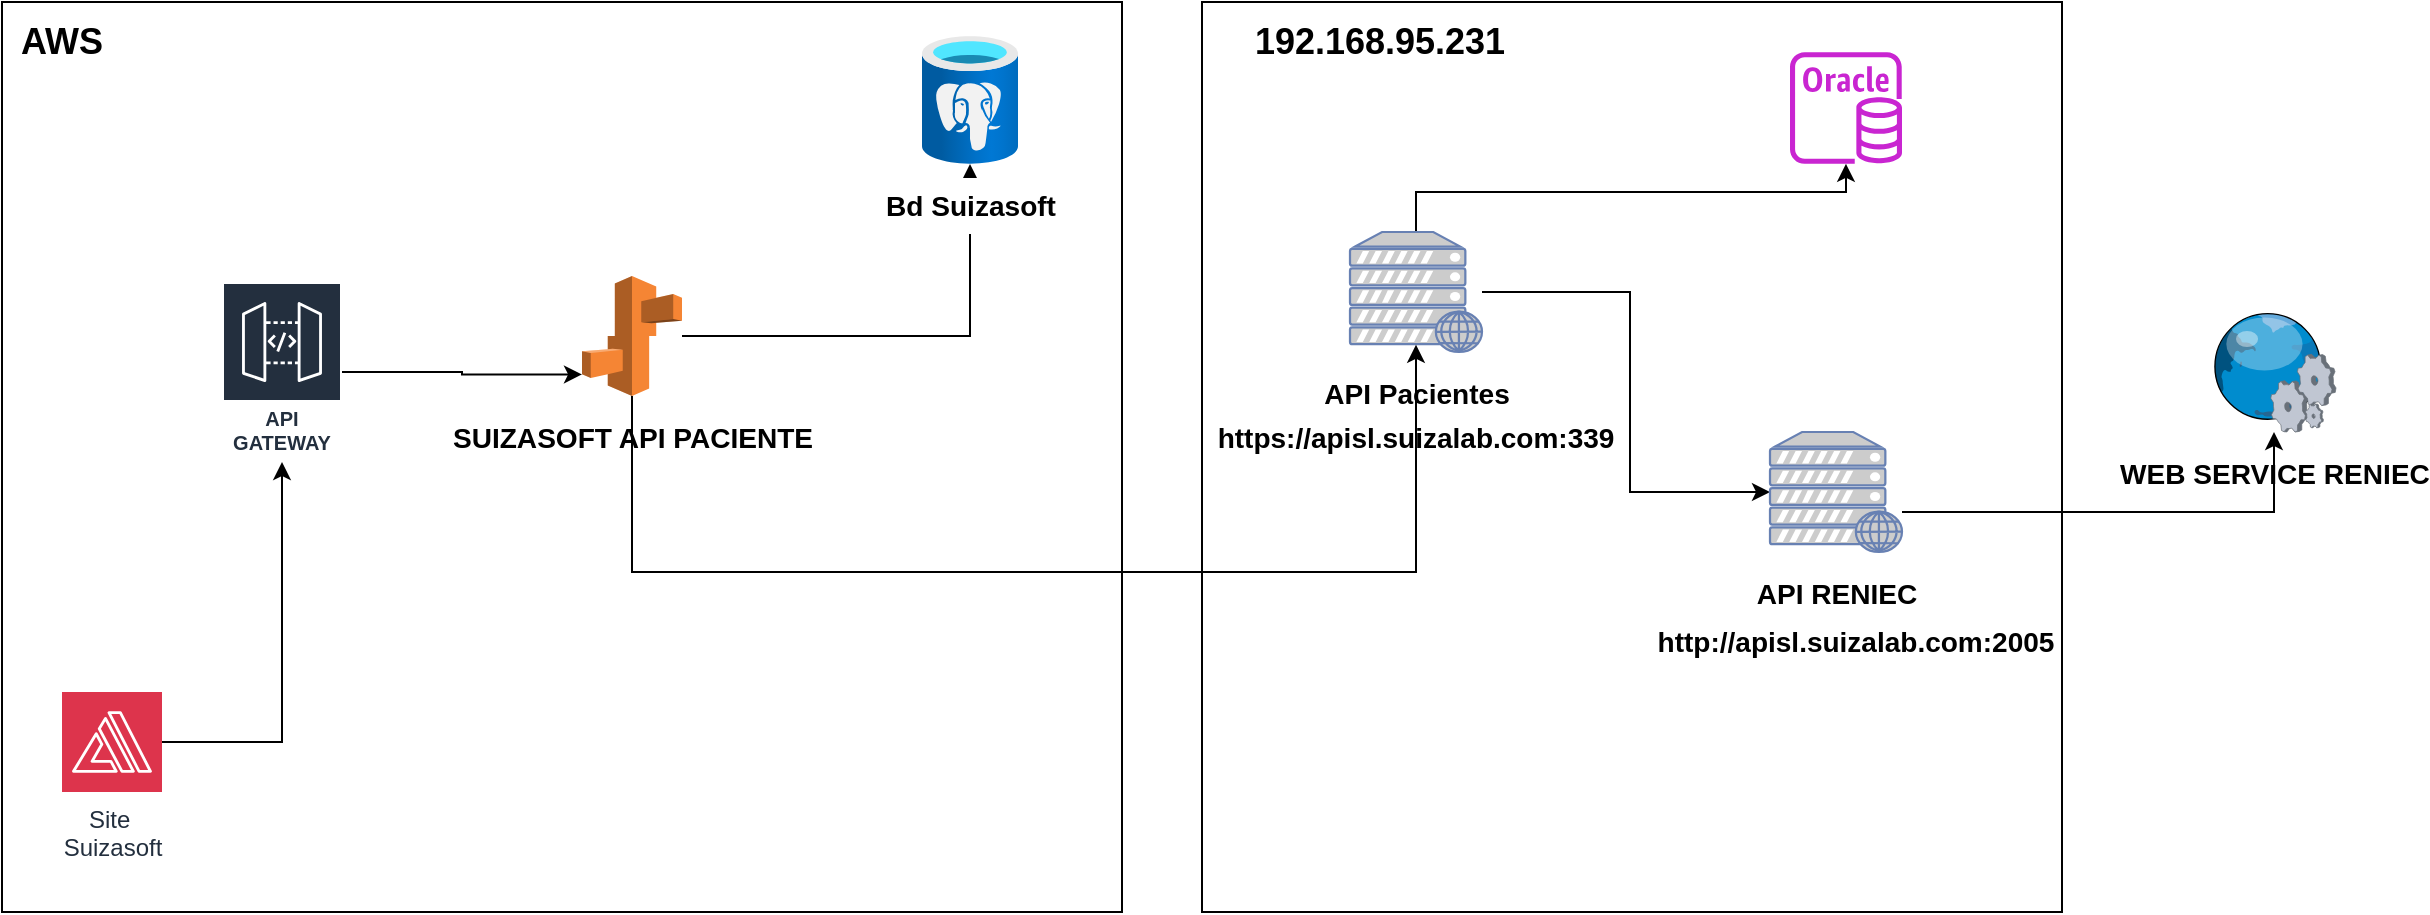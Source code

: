 <mxfile version="24.7.13" pages="5">
  <diagram name="API-Pacientes" id="DUCAtjMIpegHblfCSRXm">
    <mxGraphModel dx="1036" dy="516" grid="1" gridSize="10" guides="1" tooltips="1" connect="1" arrows="1" fold="1" page="1" pageScale="1" pageWidth="1654" pageHeight="2336" math="0" shadow="0">
      <root>
        <mxCell id="0" />
        <mxCell id="1" parent="0" />
        <mxCell id="9bFs-NuNuOYTYeLT1kZO-3" value="" style="whiteSpace=wrap;html=1;fillColor=none;" parent="1" vertex="1">
          <mxGeometry x="40" y="125" width="560" height="455" as="geometry" />
        </mxCell>
        <mxCell id="9bFs-NuNuOYTYeLT1kZO-9" style="edgeStyle=orthogonalEdgeStyle;rounded=0;orthogonalLoop=1;jettySize=auto;html=1;" parent="1" source="ATF1ORDGmmWIegW-L_QL-1" target="ATF1ORDGmmWIegW-L_QL-3" edge="1">
          <mxGeometry relative="1" as="geometry">
            <mxPoint x="200" y="420" as="targetPoint" />
            <Array as="points" />
          </mxGeometry>
        </mxCell>
        <mxCell id="ATF1ORDGmmWIegW-L_QL-1" value="Site&amp;nbsp;&lt;div&gt;Suizasoft&lt;/div&gt;" style="sketch=0;points=[[0,0,0],[0.25,0,0],[0.5,0,0],[0.75,0,0],[1,0,0],[0,1,0],[0.25,1,0],[0.5,1,0],[0.75,1,0],[1,1,0],[0,0.25,0],[0,0.5,0],[0,0.75,0],[1,0.25,0],[1,0.5,0],[1,0.75,0]];outlineConnect=0;fontColor=#232F3E;fillColor=#DD344C;strokeColor=#ffffff;dashed=0;verticalLabelPosition=bottom;verticalAlign=top;align=center;html=1;fontSize=12;fontStyle=0;aspect=fixed;shape=mxgraph.aws4.resourceIcon;resIcon=mxgraph.aws4.amplify;" parent="1" vertex="1">
          <mxGeometry x="70" y="470" width="50" height="50" as="geometry" />
        </mxCell>
        <mxCell id="ATF1ORDGmmWIegW-L_QL-3" value="API GATEWAY" style="sketch=0;outlineConnect=0;fontColor=#232F3E;gradientColor=none;strokeColor=#ffffff;fillColor=#232F3E;dashed=0;verticalLabelPosition=middle;verticalAlign=bottom;align=center;html=1;whiteSpace=wrap;fontSize=10;fontStyle=1;spacing=3;shape=mxgraph.aws4.productIcon;prIcon=mxgraph.aws4.api_gateway;" parent="1" vertex="1">
          <mxGeometry x="150" y="265" width="60" height="90" as="geometry" />
        </mxCell>
        <mxCell id="XmLlI1KF-LBsBwX0cFup-5" style="edgeStyle=orthogonalEdgeStyle;rounded=0;orthogonalLoop=1;jettySize=auto;html=1;" parent="1" source="9bFs-NuNuOYTYeLT1kZO-1" target="XmLlI1KF-LBsBwX0cFup-2" edge="1">
          <mxGeometry relative="1" as="geometry" />
        </mxCell>
        <mxCell id="9bFs-NuNuOYTYeLT1kZO-1" value="&lt;h3 style=&quot;line-height: 0%;&quot;&gt;SUIZASOFT API PACIENTE&lt;/h3&gt;" style="outlineConnect=0;dashed=0;verticalLabelPosition=bottom;verticalAlign=top;align=center;html=1;shape=mxgraph.aws3.elastic_beanstalk;fillColor=#F58534;gradientColor=none;" parent="1" vertex="1">
          <mxGeometry x="330" y="262" width="50" height="60" as="geometry" />
        </mxCell>
        <mxCell id="9bFs-NuNuOYTYeLT1kZO-4" value="&lt;font style=&quot;font-size: 18px;&quot;&gt;&lt;b&gt;AWS&lt;/b&gt;&lt;/font&gt;" style="text;html=1;align=center;verticalAlign=middle;whiteSpace=wrap;rounded=0;" parent="1" vertex="1">
          <mxGeometry x="40" y="130" width="60" height="30" as="geometry" />
        </mxCell>
        <mxCell id="9bFs-NuNuOYTYeLT1kZO-7" value="" style="rounded=0;whiteSpace=wrap;html=1;fillColor=none;" parent="1" vertex="1">
          <mxGeometry x="640" y="125" width="430" height="455" as="geometry" />
        </mxCell>
        <mxCell id="XmLlI1KF-LBsBwX0cFup-6" style="edgeStyle=orthogonalEdgeStyle;rounded=0;orthogonalLoop=1;jettySize=auto;html=1;exitX=0.5;exitY=0;exitDx=0;exitDy=0;exitPerimeter=0;" parent="1" source="9bFs-NuNuOYTYeLT1kZO-8" target="XmLlI1KF-LBsBwX0cFup-4" edge="1">
          <mxGeometry relative="1" as="geometry">
            <Array as="points">
              <mxPoint x="747" y="220" />
              <mxPoint x="962" y="220" />
            </Array>
          </mxGeometry>
        </mxCell>
        <mxCell id="XmLlI1KF-LBsBwX0cFup-7" style="edgeStyle=orthogonalEdgeStyle;rounded=0;orthogonalLoop=1;jettySize=auto;html=1;entryX=0;entryY=0.5;entryDx=0;entryDy=0;entryPerimeter=0;" parent="1" source="9bFs-NuNuOYTYeLT1kZO-8" target="XmLlI1KF-LBsBwX0cFup-3" edge="1">
          <mxGeometry relative="1" as="geometry">
            <Array as="points">
              <mxPoint x="854" y="270" />
              <mxPoint x="854" y="370" />
            </Array>
          </mxGeometry>
        </mxCell>
        <UserObject label="&lt;p style=&quot;line-height: 0%;&quot;&gt;&lt;/p&gt;&lt;h3 style=&quot;line-height: 0%;&quot;&gt;&lt;span style=&quot;color: rgb(0, 0, 0); background-color: initial;&quot;&gt;API Pacientes&lt;/span&gt;&lt;/h3&gt;&lt;div style=&quot;line-height: 0%;&quot;&gt;&lt;br&gt;&lt;/div&gt;&lt;p&gt;&lt;/p&gt;" id="9bFs-NuNuOYTYeLT1kZO-8">
          <mxCell style="fontColor=#0066CC;verticalAlign=top;verticalLabelPosition=bottom;labelPosition=center;align=center;html=1;outlineConnect=0;fillColor=#CCCCCC;strokeColor=#6881B3;gradientColor=none;gradientDirection=north;strokeWidth=2;shape=mxgraph.networks.web_server;" parent="1" vertex="1">
            <mxGeometry x="714" y="240" width="66" height="60" as="geometry" />
          </mxCell>
        </UserObject>
        <mxCell id="9bFs-NuNuOYTYeLT1kZO-12" style="edgeStyle=orthogonalEdgeStyle;rounded=0;orthogonalLoop=1;jettySize=auto;html=1;exitX=0.5;exitY=1;exitDx=0;exitDy=0;exitPerimeter=0;" parent="1" source="9bFs-NuNuOYTYeLT1kZO-1" target="9bFs-NuNuOYTYeLT1kZO-1" edge="1">
          <mxGeometry relative="1" as="geometry" />
        </mxCell>
        <mxCell id="XmLlI1KF-LBsBwX0cFup-2" value="&lt;h3 style=&quot;line-height: 0%;&quot;&gt;Bd Suizasoft&lt;/h3&gt;" style="image;aspect=fixed;html=1;points=[];align=center;fontSize=12;image=img/lib/azure2/databases/Azure_Database_PostgreSQL_Server.svg;" parent="1" vertex="1">
          <mxGeometry x="500" y="142" width="48" height="64" as="geometry" />
        </mxCell>
        <mxCell id="XmLlI1KF-LBsBwX0cFup-9" style="edgeStyle=orthogonalEdgeStyle;rounded=0;orthogonalLoop=1;jettySize=auto;html=1;" parent="1" source="XmLlI1KF-LBsBwX0cFup-3" target="XmLlI1KF-LBsBwX0cFup-8" edge="1">
          <mxGeometry relative="1" as="geometry">
            <Array as="points">
              <mxPoint x="1176" y="380" />
            </Array>
          </mxGeometry>
        </mxCell>
        <UserObject label="&lt;h3 style=&quot;line-height: 0%;&quot;&gt;&lt;span style=&quot;color: rgb(0, 0, 0); background-color: initial;&quot;&gt;API RENIEC&lt;/span&gt;&lt;/h3&gt;&lt;div style=&quot;line-height: 0%;&quot;&gt;&lt;br&gt;&lt;/div&gt;" id="XmLlI1KF-LBsBwX0cFup-3">
          <mxCell style="fontColor=#0066CC;verticalAlign=top;verticalLabelPosition=bottom;labelPosition=center;align=center;html=1;outlineConnect=0;fillColor=#CCCCCC;strokeColor=#6881B3;gradientColor=none;gradientDirection=north;strokeWidth=2;shape=mxgraph.networks.web_server;" parent="1" vertex="1">
            <mxGeometry x="924" y="340" width="66" height="60" as="geometry" />
          </mxCell>
        </UserObject>
        <mxCell id="XmLlI1KF-LBsBwX0cFup-4" value="" style="sketch=0;outlineConnect=0;fontColor=#232F3E;gradientColor=none;fillColor=#C925D1;strokeColor=none;dashed=0;verticalLabelPosition=bottom;verticalAlign=top;align=center;html=1;fontSize=12;fontStyle=0;aspect=fixed;pointerEvents=1;shape=mxgraph.aws4.rds_oracle_instance;" parent="1" vertex="1">
          <mxGeometry x="934" y="150" width="56" height="56" as="geometry" />
        </mxCell>
        <mxCell id="XmLlI1KF-LBsBwX0cFup-8" value="&lt;p style=&quot;line-height: 0%;&quot;&gt;&lt;/p&gt;&lt;h3 style=&quot;line-height: 0%; margin-top: 14.04px;&quot;&gt;WEB SERVICE RENIEC&lt;/h3&gt;&lt;p&gt;&lt;/p&gt;" style="verticalLabelPosition=bottom;sketch=0;aspect=fixed;html=1;verticalAlign=top;strokeColor=none;align=center;outlineConnect=0;shape=mxgraph.citrix.web_service;" parent="1" vertex="1">
          <mxGeometry x="1144" y="280" width="63" height="60" as="geometry" />
        </mxCell>
        <mxCell id="XmLlI1KF-LBsBwX0cFup-14" value="&lt;font style=&quot;font-size: 18px;&quot;&gt;&lt;b&gt;192.168.95.231&lt;/b&gt;&lt;/font&gt;" style="text;html=1;align=center;verticalAlign=middle;whiteSpace=wrap;rounded=0;" parent="1" vertex="1">
          <mxGeometry x="674" y="130" width="110" height="30" as="geometry" />
        </mxCell>
        <mxCell id="XmLlI1KF-LBsBwX0cFup-17" style="edgeStyle=orthogonalEdgeStyle;rounded=0;orthogonalLoop=1;jettySize=auto;html=1;entryX=0;entryY=0.82;entryDx=0;entryDy=0;entryPerimeter=0;" parent="1" source="ATF1ORDGmmWIegW-L_QL-3" target="9bFs-NuNuOYTYeLT1kZO-1" edge="1">
          <mxGeometry relative="1" as="geometry" />
        </mxCell>
        <mxCell id="XmLlI1KF-LBsBwX0cFup-18" style="edgeStyle=orthogonalEdgeStyle;rounded=0;orthogonalLoop=1;jettySize=auto;html=1;entryX=0.5;entryY=0.94;entryDx=0;entryDy=0;entryPerimeter=0;" parent="1" source="9bFs-NuNuOYTYeLT1kZO-1" target="9bFs-NuNuOYTYeLT1kZO-8" edge="1">
          <mxGeometry relative="1" as="geometry">
            <Array as="points">
              <mxPoint x="355" y="410" />
              <mxPoint x="747" y="410" />
            </Array>
          </mxGeometry>
        </mxCell>
        <mxCell id="XmLlI1KF-LBsBwX0cFup-21" value="&lt;font style=&quot;font-size: 14px;&quot;&gt;&lt;b&gt;http://apisl.suizalab.com:2005&lt;/b&gt;&lt;/font&gt;" style="text;html=1;align=center;verticalAlign=middle;whiteSpace=wrap;rounded=0;" parent="1" vertex="1">
          <mxGeometry x="860" y="430" width="214" height="30" as="geometry" />
        </mxCell>
        <mxCell id="XmLlI1KF-LBsBwX0cFup-22" value="&lt;font style=&quot;font-size: 14px;&quot;&gt;&lt;b&gt;https://apisl.suizalab.com:339&lt;/b&gt;&lt;/font&gt;" style="text;html=1;align=center;verticalAlign=middle;whiteSpace=wrap;rounded=0;" parent="1" vertex="1">
          <mxGeometry x="647" y="330" width="200" height="25" as="geometry" />
        </mxCell>
      </root>
    </mxGraphModel>
  </diagram>
  <diagram id="t3ekl4qhNKAn4bi0SfMY" name="Arquitectura Suizasoft">
    <mxGraphModel dx="2590" dy="1290" grid="1" gridSize="10" guides="1" tooltips="1" connect="1" arrows="1" fold="1" page="1" pageScale="1" pageWidth="1654" pageHeight="2336" math="0" shadow="0">
      <root>
        <mxCell id="0" />
        <mxCell id="1" parent="0" />
        <mxCell id="6stkLX8PN8KSCTt447EX-1" value="" style="rounded=0;whiteSpace=wrap;html=1;strokeColor=#6881B3;strokeWidth=2;align=center;verticalAlign=top;fontFamily=Helvetica;fontSize=12;fontColor=default;fillColor=#CCCCCC;gradientColor=none;gradientDirection=north;" vertex="1" parent="1">
          <mxGeometry x="280" y="220" width="1320" height="1260" as="geometry" />
        </mxCell>
        <mxCell id="6stkLX8PN8KSCTt447EX-2" style="edgeStyle=orthogonalEdgeStyle;rounded=0;orthogonalLoop=1;jettySize=auto;html=1;fontFamily=Helvetica;fontSize=12;fontColor=default;" edge="1" parent="1" source="6stkLX8PN8KSCTt447EX-3" target="6stkLX8PN8KSCTt447EX-4">
          <mxGeometry relative="1" as="geometry">
            <Array as="points">
              <mxPoint x="99" y="1030" />
              <mxPoint x="370" y="1030" />
            </Array>
          </mxGeometry>
        </mxCell>
        <mxCell id="6stkLX8PN8KSCTt447EX-3" value="SITE SUIZASOFT" style="sketch=0;pointerEvents=1;shadow=0;dashed=0;html=1;strokeColor=none;fillColor=#505050;labelPosition=center;verticalLabelPosition=bottom;verticalAlign=top;outlineConnect=0;align=center;shape=mxgraph.office.sites.website;" vertex="1" parent="1">
          <mxGeometry x="60" y="1220" width="79" height="80" as="geometry" />
        </mxCell>
        <mxCell id="6stkLX8PN8KSCTt447EX-38" style="edgeStyle=orthogonalEdgeStyle;rounded=0;orthogonalLoop=1;jettySize=auto;html=1;fontFamily=Helvetica;fontSize=12;fontColor=default;" edge="1" parent="1" source="6stkLX8PN8KSCTt447EX-4" target="6stkLX8PN8KSCTt447EX-24">
          <mxGeometry relative="1" as="geometry" />
        </mxCell>
        <mxCell id="6stkLX8PN8KSCTt447EX-49" style="edgeStyle=orthogonalEdgeStyle;rounded=0;orthogonalLoop=1;jettySize=auto;html=1;fontFamily=Helvetica;fontSize=12;fontColor=default;" edge="1" parent="1" source="6stkLX8PN8KSCTt447EX-4" target="6stkLX8PN8KSCTt447EX-30">
          <mxGeometry relative="1" as="geometry">
            <Array as="points">
              <mxPoint x="620" y="1007" />
              <mxPoint x="620" y="1025" />
            </Array>
          </mxGeometry>
        </mxCell>
        <mxCell id="6stkLX8PN8KSCTt447EX-4" value="API Gateway" style="sketch=0;outlineConnect=0;fontColor=#232F3E;gradientColor=none;strokeColor=#ffffff;fillColor=#232F3E;dashed=0;verticalLabelPosition=middle;verticalAlign=bottom;align=center;html=1;whiteSpace=wrap;fontSize=10;fontStyle=1;spacing=3;shape=mxgraph.aws4.productIcon;prIcon=mxgraph.aws4.api_gateway;" vertex="1" parent="1">
          <mxGeometry x="340" y="960" width="60" height="95" as="geometry" />
        </mxCell>
        <UserObject label="API SUCURSALES" id="6stkLX8PN8KSCTt447EX-7">
          <mxCell style="verticalAlign=top;verticalLabelPosition=bottom;labelPosition=center;align=center;html=1;outlineConnect=0;fillColor=#CCCCCC;strokeColor=#6881B3;gradientColor=none;gradientDirection=north;strokeWidth=2;shape=mxgraph.networks.web_server;" vertex="1" parent="1">
            <mxGeometry x="500" y="690" width="60" height="60" as="geometry" />
          </mxCell>
        </UserObject>
        <UserObject label="API EXTENTION" id="6stkLX8PN8KSCTt447EX-12">
          <mxCell style="verticalAlign=top;verticalLabelPosition=bottom;labelPosition=center;align=center;html=1;outlineConnect=0;fillColor=#CCCCCC;strokeColor=#6881B3;gradientColor=none;gradientDirection=north;strokeWidth=2;shape=mxgraph.networks.web_server;" vertex="1" parent="1">
            <mxGeometry x="650" y="510" width="60" height="60" as="geometry" />
          </mxCell>
        </UserObject>
        <mxCell id="6stkLX8PN8KSCTt447EX-16" style="edgeStyle=orthogonalEdgeStyle;rounded=0;orthogonalLoop=1;jettySize=auto;html=1;entryX=0;entryY=0.5;entryDx=0;entryDy=0;entryPerimeter=0;fontFamily=Helvetica;fontSize=12;fontColor=default;" edge="1" parent="1" source="6stkLX8PN8KSCTt447EX-4" target="6stkLX8PN8KSCTt447EX-7">
          <mxGeometry relative="1" as="geometry" />
        </mxCell>
        <mxCell id="6stkLX8PN8KSCTt447EX-17" style="edgeStyle=orthogonalEdgeStyle;rounded=0;orthogonalLoop=1;jettySize=auto;html=1;entryX=0;entryY=0.5;entryDx=0;entryDy=0;entryPerimeter=0;fontFamily=Helvetica;fontSize=12;fontColor=default;" edge="1" parent="1" source="6stkLX8PN8KSCTt447EX-4" target="6stkLX8PN8KSCTt447EX-12">
          <mxGeometry relative="1" as="geometry">
            <Array as="points">
              <mxPoint x="450" y="1007" />
              <mxPoint x="450" y="540" />
            </Array>
          </mxGeometry>
        </mxCell>
        <mxCell id="6stkLX8PN8KSCTt447EX-20" value="BD Suizasoft" style="image;aspect=fixed;html=1;points=[];align=center;fontSize=12;image=img/lib/azure2/databases/Azure_Database_PostgreSQL_Server.svg;strokeColor=#6881B3;strokeWidth=2;verticalAlign=top;fontFamily=Helvetica;fontColor=default;fillColor=#CCCCCC;gradientColor=none;gradientDirection=north;" vertex="1" parent="1">
          <mxGeometry x="1230" y="1000" width="78" height="104" as="geometry" />
        </mxCell>
        <UserObject label="API COMPAÑIA" id="6stkLX8PN8KSCTt447EX-22">
          <mxCell style="verticalAlign=top;verticalLabelPosition=bottom;labelPosition=center;align=center;html=1;outlineConnect=0;fillColor=#CCCCCC;strokeColor=#6881B3;gradientColor=none;gradientDirection=north;strokeWidth=2;shape=mxgraph.networks.web_server;" vertex="1" parent="1">
            <mxGeometry x="500" y="570" width="60" height="60" as="geometry" />
          </mxCell>
        </UserObject>
        <UserObject label="API ESCANEO" id="6stkLX8PN8KSCTt447EX-23">
          <mxCell style="verticalAlign=top;verticalLabelPosition=bottom;labelPosition=center;align=center;html=1;outlineConnect=0;fillColor=#CCCCCC;strokeColor=#6881B3;gradientColor=none;gradientDirection=north;strokeWidth=2;shape=mxgraph.networks.web_server;" vertex="1" parent="1">
            <mxGeometry x="500" y="800" width="60" height="60" as="geometry" />
          </mxCell>
        </UserObject>
        <mxCell id="wgHV4RO-w0Cqx7VlehI0-2" style="edgeStyle=orthogonalEdgeStyle;rounded=0;orthogonalLoop=1;jettySize=auto;html=1;fontFamily=Helvetica;fontSize=12;fontColor=default;" edge="1" parent="1" source="6stkLX8PN8KSCTt447EX-24" target="wgHV4RO-w0Cqx7VlehI0-1">
          <mxGeometry relative="1" as="geometry" />
        </mxCell>
        <UserObject label="API TIPO CAMBIO" id="6stkLX8PN8KSCTt447EX-24">
          <mxCell style="verticalAlign=top;verticalLabelPosition=bottom;labelPosition=center;align=center;html=1;outlineConnect=0;fillColor=#CCCCCC;strokeColor=#6881B3;gradientColor=none;gradientDirection=north;strokeWidth=2;shape=mxgraph.networks.web_server;" vertex="1" parent="1">
            <mxGeometry x="500" y="930" width="60" height="60" as="geometry" />
          </mxCell>
        </UserObject>
        <UserObject label="API FACTURACIÓN" id="6stkLX8PN8KSCTt447EX-25">
          <mxCell style="verticalAlign=top;verticalLabelPosition=bottom;labelPosition=center;align=center;html=1;outlineConnect=0;fillColor=#CCCCCC;strokeColor=#6881B3;gradientColor=none;gradientDirection=north;strokeWidth=2;shape=mxgraph.networks.web_server;" vertex="1" parent="1">
            <mxGeometry x="500" y="1030" width="60" height="60" as="geometry" />
          </mxCell>
        </UserObject>
        <UserObject label="API TARIFA" id="6stkLX8PN8KSCTt447EX-26">
          <mxCell style="verticalAlign=top;verticalLabelPosition=bottom;labelPosition=center;align=center;html=1;outlineConnect=0;fillColor=#CCCCCC;strokeColor=#6881B3;gradientColor=none;gradientDirection=north;strokeWidth=2;shape=mxgraph.networks.web_server;" vertex="1" parent="1">
            <mxGeometry x="650" y="630" width="60" height="60" as="geometry" />
          </mxCell>
        </UserObject>
        <mxCell id="6stkLX8PN8KSCTt447EX-45" style="edgeStyle=orthogonalEdgeStyle;rounded=0;orthogonalLoop=1;jettySize=auto;html=1;fontFamily=Helvetica;fontSize=12;fontColor=default;fillColor=#ffe6cc;strokeColor=#d79b00;" edge="1" parent="1" source="6stkLX8PN8KSCTt447EX-27" target="6stkLX8PN8KSCTt447EX-44">
          <mxGeometry relative="1" as="geometry" />
        </mxCell>
        <UserObject label="IDENTITYSOFT" id="6stkLX8PN8KSCTt447EX-27">
          <mxCell style="verticalAlign=top;verticalLabelPosition=bottom;labelPosition=center;align=center;html=1;outlineConnect=0;fillColor=#CCCCCC;strokeColor=#6881B3;gradientColor=none;gradientDirection=north;strokeWidth=2;shape=mxgraph.networks.web_server;" vertex="1" parent="1">
            <mxGeometry x="490" y="440" width="60" height="60" as="geometry" />
          </mxCell>
        </UserObject>
        <UserObject label="API MEDICO" id="6stkLX8PN8KSCTt447EX-28">
          <mxCell style="verticalAlign=top;verticalLabelPosition=bottom;labelPosition=center;align=center;html=1;outlineConnect=0;fillColor=#CCCCCC;strokeColor=#6881B3;gradientColor=none;gradientDirection=north;strokeWidth=2;shape=mxgraph.networks.web_server;" vertex="1" parent="1">
            <mxGeometry x="660" y="750" width="60" height="60" as="geometry" />
          </mxCell>
        </UserObject>
        <UserObject label="API ORDEN RESULTADO" id="6stkLX8PN8KSCTt447EX-29">
          <mxCell style="verticalAlign=top;verticalLabelPosition=bottom;labelPosition=center;align=center;html=1;outlineConnect=0;fillColor=#CCCCCC;strokeColor=#6881B3;gradientColor=none;gradientDirection=north;strokeWidth=2;shape=mxgraph.networks.web_server;" vertex="1" parent="1">
            <mxGeometry x="660" y="870" width="60" height="60" as="geometry" />
          </mxCell>
        </UserObject>
        <UserObject label="API TICKET" id="6stkLX8PN8KSCTt447EX-30">
          <mxCell style="verticalAlign=top;verticalLabelPosition=bottom;labelPosition=center;align=center;html=1;outlineConnect=0;fillColor=#CCCCCC;strokeColor=#6881B3;gradientColor=none;gradientDirection=north;strokeWidth=2;shape=mxgraph.networks.web_server;" vertex="1" parent="1">
            <mxGeometry x="660" y="995" width="60" height="60" as="geometry" />
          </mxCell>
        </UserObject>
        <UserObject label="API PAQUETE" id="6stkLX8PN8KSCTt447EX-31">
          <mxCell style="verticalAlign=top;verticalLabelPosition=bottom;labelPosition=center;align=center;html=1;outlineConnect=0;fillColor=#CCCCCC;strokeColor=#6881B3;gradientColor=none;gradientDirection=north;strokeWidth=2;shape=mxgraph.networks.web_server;" vertex="1" parent="1">
            <mxGeometry x="500" y="1150" width="60" height="60" as="geometry" />
          </mxCell>
        </UserObject>
        <UserObject label="API PACIENTE" id="6stkLX8PN8KSCTt447EX-32">
          <mxCell style="verticalAlign=top;verticalLabelPosition=bottom;labelPosition=center;align=center;html=1;outlineConnect=0;fillColor=#CCCCCC;strokeColor=#6881B3;gradientColor=none;gradientDirection=north;strokeWidth=2;shape=mxgraph.networks.web_server;" vertex="1" parent="1">
            <mxGeometry x="500" y="1260" width="60" height="60" as="geometry" />
          </mxCell>
        </UserObject>
        <UserObject label="API PRE-TICKET" id="6stkLX8PN8KSCTt447EX-33">
          <mxCell style="verticalAlign=top;verticalLabelPosition=bottom;labelPosition=center;align=center;html=1;outlineConnect=0;fillColor=#CCCCCC;strokeColor=#6881B3;gradientColor=none;gradientDirection=north;strokeWidth=2;shape=mxgraph.networks.web_server;" vertex="1" parent="1">
            <mxGeometry x="500" y="1370" width="60" height="60" as="geometry" />
          </mxCell>
        </UserObject>
        <UserObject label="API RESULTADOS" id="6stkLX8PN8KSCTt447EX-34">
          <mxCell style="verticalAlign=top;verticalLabelPosition=bottom;labelPosition=center;align=center;html=1;outlineConnect=0;fillColor=#CCCCCC;strokeColor=#6881B3;gradientColor=none;gradientDirection=north;strokeWidth=2;shape=mxgraph.networks.web_server;" vertex="1" parent="1">
            <mxGeometry x="660" y="1100" width="60" height="60" as="geometry" />
          </mxCell>
        </UserObject>
        <UserObject label="API SERVICIOS" id="6stkLX8PN8KSCTt447EX-35">
          <mxCell style="verticalAlign=top;verticalLabelPosition=bottom;labelPosition=center;align=center;html=1;outlineConnect=0;fillColor=#CCCCCC;strokeColor=#6881B3;gradientColor=none;gradientDirection=north;strokeWidth=2;shape=mxgraph.networks.web_server;" vertex="1" parent="1">
            <mxGeometry x="660" y="1220" width="60" height="60" as="geometry" />
          </mxCell>
        </UserObject>
        <UserObject label="API TOPICOS" id="6stkLX8PN8KSCTt447EX-36">
          <mxCell style="verticalAlign=top;verticalLabelPosition=bottom;labelPosition=center;align=center;html=1;outlineConnect=0;fillColor=#CCCCCC;strokeColor=#6881B3;gradientColor=none;gradientDirection=north;strokeWidth=2;shape=mxgraph.networks.web_server;" vertex="1" parent="1">
            <mxGeometry x="660" y="1330" width="60" height="60" as="geometry" />
          </mxCell>
        </UserObject>
        <mxCell id="6stkLX8PN8KSCTt447EX-37" style="edgeStyle=orthogonalEdgeStyle;rounded=0;orthogonalLoop=1;jettySize=auto;html=1;entryX=0;entryY=0.5;entryDx=0;entryDy=0;entryPerimeter=0;fontFamily=Helvetica;fontSize=12;fontColor=default;" edge="1" parent="1" source="6stkLX8PN8KSCTt447EX-4" target="6stkLX8PN8KSCTt447EX-22">
          <mxGeometry relative="1" as="geometry" />
        </mxCell>
        <mxCell id="6stkLX8PN8KSCTt447EX-39" style="edgeStyle=orthogonalEdgeStyle;rounded=0;orthogonalLoop=1;jettySize=auto;html=1;entryX=0;entryY=0.5;entryDx=0;entryDy=0;entryPerimeter=0;fontFamily=Helvetica;fontSize=12;fontColor=default;" edge="1" parent="1" source="6stkLX8PN8KSCTt447EX-4" target="6stkLX8PN8KSCTt447EX-25">
          <mxGeometry relative="1" as="geometry" />
        </mxCell>
        <mxCell id="6stkLX8PN8KSCTt447EX-40" style="edgeStyle=orthogonalEdgeStyle;rounded=0;orthogonalLoop=1;jettySize=auto;html=1;entryX=0;entryY=0.5;entryDx=0;entryDy=0;entryPerimeter=0;fontFamily=Helvetica;fontSize=12;fontColor=default;" edge="1" parent="1" source="6stkLX8PN8KSCTt447EX-4" target="6stkLX8PN8KSCTt447EX-31">
          <mxGeometry relative="1" as="geometry" />
        </mxCell>
        <mxCell id="6stkLX8PN8KSCTt447EX-41" style="edgeStyle=orthogonalEdgeStyle;rounded=0;orthogonalLoop=1;jettySize=auto;html=1;entryX=0;entryY=0.5;entryDx=0;entryDy=0;entryPerimeter=0;fontFamily=Helvetica;fontSize=12;fontColor=default;" edge="1" parent="1" source="6stkLX8PN8KSCTt447EX-4" target="6stkLX8PN8KSCTt447EX-32">
          <mxGeometry relative="1" as="geometry" />
        </mxCell>
        <mxCell id="6stkLX8PN8KSCTt447EX-42" style="edgeStyle=orthogonalEdgeStyle;rounded=0;orthogonalLoop=1;jettySize=auto;html=1;entryX=0;entryY=0.5;entryDx=0;entryDy=0;entryPerimeter=0;fontFamily=Helvetica;fontSize=12;fontColor=default;" edge="1" parent="1" source="6stkLX8PN8KSCTt447EX-4" target="6stkLX8PN8KSCTt447EX-33">
          <mxGeometry relative="1" as="geometry" />
        </mxCell>
        <mxCell id="6stkLX8PN8KSCTt447EX-43" style="edgeStyle=orthogonalEdgeStyle;rounded=0;orthogonalLoop=1;jettySize=auto;html=1;entryX=0;entryY=0.5;entryDx=0;entryDy=0;entryPerimeter=0;fontFamily=Helvetica;fontSize=12;fontColor=default;" edge="1" parent="1" source="6stkLX8PN8KSCTt447EX-4" target="6stkLX8PN8KSCTt447EX-27">
          <mxGeometry relative="1" as="geometry">
            <Array as="points">
              <mxPoint x="450" y="1007" />
              <mxPoint x="450" y="470" />
            </Array>
          </mxGeometry>
        </mxCell>
        <mxCell id="6stkLX8PN8KSCTt447EX-44" value="" style="image;aspect=fixed;html=1;points=[];align=center;fontSize=12;image=img/lib/azure2/databases/SQL_Server.svg;strokeColor=#6881B3;strokeWidth=2;verticalAlign=top;fontFamily=Helvetica;fontColor=default;fillColor=#CCCCCC;gradientColor=none;gradientDirection=north;" vertex="1" parent="1">
          <mxGeometry x="1210" y="436" width="68" height="68" as="geometry" />
        </mxCell>
        <mxCell id="6stkLX8PN8KSCTt447EX-46" style="edgeStyle=orthogonalEdgeStyle;rounded=0;orthogonalLoop=1;jettySize=auto;html=1;entryX=0;entryY=0.5;entryDx=0;entryDy=0;entryPerimeter=0;fontFamily=Helvetica;fontSize=12;fontColor=default;" edge="1" parent="1" source="6stkLX8PN8KSCTt447EX-4" target="6stkLX8PN8KSCTt447EX-26">
          <mxGeometry relative="1" as="geometry">
            <Array as="points">
              <mxPoint x="450" y="1007" />
              <mxPoint x="450" y="660" />
            </Array>
          </mxGeometry>
        </mxCell>
        <mxCell id="6stkLX8PN8KSCTt447EX-47" style="edgeStyle=orthogonalEdgeStyle;rounded=0;orthogonalLoop=1;jettySize=auto;html=1;entryX=0;entryY=0.5;entryDx=0;entryDy=0;entryPerimeter=0;fontFamily=Helvetica;fontSize=12;fontColor=default;" edge="1" parent="1" source="6stkLX8PN8KSCTt447EX-4" target="6stkLX8PN8KSCTt447EX-28">
          <mxGeometry relative="1" as="geometry">
            <Array as="points">
              <mxPoint x="450" y="1007" />
              <mxPoint x="450" y="780" />
            </Array>
          </mxGeometry>
        </mxCell>
        <mxCell id="6stkLX8PN8KSCTt447EX-48" style="edgeStyle=orthogonalEdgeStyle;rounded=0;orthogonalLoop=1;jettySize=auto;html=1;entryX=0;entryY=0.5;entryDx=0;entryDy=0;entryPerimeter=0;fontFamily=Helvetica;fontSize=12;fontColor=default;" edge="1" parent="1" source="6stkLX8PN8KSCTt447EX-4" target="6stkLX8PN8KSCTt447EX-29">
          <mxGeometry relative="1" as="geometry">
            <Array as="points">
              <mxPoint x="450" y="1007" />
              <mxPoint x="450" y="900" />
            </Array>
          </mxGeometry>
        </mxCell>
        <mxCell id="6stkLX8PN8KSCTt447EX-50" style="edgeStyle=orthogonalEdgeStyle;rounded=0;orthogonalLoop=1;jettySize=auto;html=1;entryX=0;entryY=0.5;entryDx=0;entryDy=0;entryPerimeter=0;fontFamily=Helvetica;fontSize=12;fontColor=default;" edge="1" parent="1" source="6stkLX8PN8KSCTt447EX-4" target="6stkLX8PN8KSCTt447EX-34">
          <mxGeometry relative="1" as="geometry">
            <Array as="points">
              <mxPoint x="450" y="1007" />
              <mxPoint x="450" y="1130" />
            </Array>
          </mxGeometry>
        </mxCell>
        <mxCell id="6stkLX8PN8KSCTt447EX-51" style="edgeStyle=orthogonalEdgeStyle;rounded=0;orthogonalLoop=1;jettySize=auto;html=1;entryX=0;entryY=0.5;entryDx=0;entryDy=0;entryPerimeter=0;fontFamily=Helvetica;fontSize=12;fontColor=default;" edge="1" parent="1" source="6stkLX8PN8KSCTt447EX-4" target="6stkLX8PN8KSCTt447EX-35">
          <mxGeometry relative="1" as="geometry">
            <Array as="points">
              <mxPoint x="450" y="1007" />
              <mxPoint x="450" y="1250" />
            </Array>
          </mxGeometry>
        </mxCell>
        <mxCell id="6stkLX8PN8KSCTt447EX-52" style="edgeStyle=orthogonalEdgeStyle;rounded=0;orthogonalLoop=1;jettySize=auto;html=1;entryX=0;entryY=0.5;entryDx=0;entryDy=0;entryPerimeter=0;fontFamily=Helvetica;fontSize=12;fontColor=default;" edge="1" parent="1" source="6stkLX8PN8KSCTt447EX-4" target="6stkLX8PN8KSCTt447EX-36">
          <mxGeometry relative="1" as="geometry">
            <Array as="points">
              <mxPoint x="450" y="1007" />
              <mxPoint x="450" y="1360" />
            </Array>
          </mxGeometry>
        </mxCell>
        <mxCell id="6stkLX8PN8KSCTt447EX-53" value="JOB SL_ENTERPRISE" style="image;aspect=fixed;html=1;points=[];align=center;fontSize=12;image=img/lib/azure2/other/Web_Jobs.svg;strokeColor=#6881B3;strokeWidth=2;verticalAlign=top;fontFamily=Helvetica;fontColor=default;fillColor=#CCCCCC;gradientColor=none;gradientDirection=north;" vertex="1" parent="1">
          <mxGeometry x="700" y="250" width="87.35" height="90" as="geometry" />
        </mxCell>
        <mxCell id="6stkLX8PN8KSCTt447EX-54" value="JOB SUIZA_INFINITY_API" style="image;aspect=fixed;html=1;points=[];align=center;fontSize=12;image=img/lib/azure2/other/Web_Jobs.svg;strokeColor=#6881B3;strokeWidth=2;verticalAlign=top;fontFamily=Helvetica;fontColor=default;fillColor=#CCCCCC;gradientColor=none;gradientDirection=north;" vertex="1" parent="1">
          <mxGeometry x="1005.33" y="250" width="87.35" height="90" as="geometry" />
        </mxCell>
        <mxCell id="wgHV4RO-w0Cqx7VlehI0-1" value="&lt;p style=&quot;line-height: 0%;&quot;&gt;&lt;/p&gt;&lt;h3 style=&quot;line-height: 0%; margin-top: 14.04px;&quot;&gt;WEB TIPO_CAMBIO&lt;/h3&gt;&lt;p&gt;&lt;/p&gt;" style="verticalLabelPosition=bottom;sketch=0;aspect=fixed;html=1;verticalAlign=top;strokeColor=none;align=center;outlineConnect=0;shape=mxgraph.citrix.web_service;" vertex="1" parent="1">
          <mxGeometry x="1017.51" y="920" width="63" height="60" as="geometry" />
        </mxCell>
        <mxCell id="wgHV4RO-w0Cqx7VlehI0-3" style="edgeStyle=orthogonalEdgeStyle;rounded=0;orthogonalLoop=1;jettySize=auto;html=1;entryX=-0.005;entryY=0.518;entryDx=0;entryDy=0;entryPerimeter=0;fontFamily=Helvetica;fontSize=12;fontColor=default;" edge="1" parent="1" source="6stkLX8PN8KSCTt447EX-24" target="6stkLX8PN8KSCTt447EX-20">
          <mxGeometry relative="1" as="geometry" />
        </mxCell>
      </root>
    </mxGraphModel>
  </diagram>
  <diagram id="MJVLrA0U0gQBeyH_7-LA" name="Arq. Historia Clinica">
    <mxGraphModel dx="1295" dy="645" grid="1" gridSize="10" guides="1" tooltips="1" connect="1" arrows="1" fold="1" page="1" pageScale="1" pageWidth="1654" pageHeight="2336" math="0" shadow="0">
      <root>
        <mxCell id="0" />
        <mxCell id="1" parent="0" />
        <mxCell id="HRP0yUCORxB2vVZjIruR-26" value="" style="rounded=0;whiteSpace=wrap;html=1;strokeColor=#6881B3;strokeWidth=2;align=center;verticalAlign=top;fontFamily=Helvetica;fontSize=12;fontColor=default;fillColor=#CCCCCC;gradientColor=none;gradientDirection=north;" vertex="1" parent="1">
          <mxGeometry x="280" y="420" width="890" height="480" as="geometry" />
        </mxCell>
        <mxCell id="HRP0yUCORxB2vVZjIruR-27" style="edgeStyle=orthogonalEdgeStyle;rounded=0;orthogonalLoop=1;jettySize=auto;html=1;fontFamily=Helvetica;fontSize=12;fontColor=default;" edge="1" parent="1" source="wcRlqOQc3M4hAmI64UnJ-3" target="GjFJszZNCATIyW_FZmpJ-1">
          <mxGeometry relative="1" as="geometry">
            <Array as="points">
              <mxPoint x="240" y="980" />
              <mxPoint x="240" y="635" />
            </Array>
          </mxGeometry>
        </mxCell>
        <mxCell id="wcRlqOQc3M4hAmI64UnJ-3" value="SITE HC" style="sketch=0;pointerEvents=1;shadow=0;dashed=0;html=1;strokeColor=none;fillColor=#505050;labelPosition=center;verticalLabelPosition=bottom;verticalAlign=top;outlineConnect=0;align=center;shape=mxgraph.office.sites.website;" vertex="1" parent="1">
          <mxGeometry x="80" y="940" width="79" height="80" as="geometry" />
        </mxCell>
        <mxCell id="GjFJszZNCATIyW_FZmpJ-1" value="API Gateway" style="sketch=0;outlineConnect=0;fontColor=#232F3E;gradientColor=none;strokeColor=#ffffff;fillColor=#232F3E;dashed=0;verticalLabelPosition=middle;verticalAlign=bottom;align=center;html=1;whiteSpace=wrap;fontSize=10;fontStyle=1;spacing=3;shape=mxgraph.aws4.productIcon;prIcon=mxgraph.aws4.api_gateway;" vertex="1" parent="1">
          <mxGeometry x="350" y="595" width="60" height="95" as="geometry" />
        </mxCell>
        <mxCell id="HRP0yUCORxB2vVZjIruR-19" style="edgeStyle=orthogonalEdgeStyle;rounded=0;orthogonalLoop=1;jettySize=auto;html=1;fontFamily=Helvetica;fontSize=12;fontColor=default;" edge="1" parent="1">
          <mxGeometry relative="1" as="geometry">
            <mxPoint x="556" y="714.57" as="sourcePoint" />
            <mxPoint x="799" y="714.57" as="targetPoint" />
            <Array as="points">
              <mxPoint x="620" y="714.57" />
              <mxPoint x="620" y="714.57" />
            </Array>
          </mxGeometry>
        </mxCell>
        <mxCell id="HRP0yUCORxB2vVZjIruR-24" style="edgeStyle=orthogonalEdgeStyle;rounded=0;orthogonalLoop=1;jettySize=auto;html=1;fontFamily=Helvetica;fontSize=12;fontColor=default;fillColor=#dae8fc;strokeColor=#6c8ebf;" edge="1" parent="1" source="HRP0yUCORxB2vVZjIruR-1" target="HRP0yUCORxB2vVZjIruR-22">
          <mxGeometry relative="1" as="geometry">
            <Array as="points">
              <mxPoint x="528" y="560" />
            </Array>
          </mxGeometry>
        </mxCell>
        <UserObject label="API Historia Clínica" id="HRP0yUCORxB2vVZjIruR-1">
          <mxCell style="verticalAlign=top;verticalLabelPosition=bottom;labelPosition=center;align=center;html=1;outlineConnect=0;fillColor=#CCCCCC;strokeColor=#6881B3;gradientColor=none;gradientDirection=north;strokeWidth=2;shape=mxgraph.networks.web_server;" vertex="1" parent="1">
            <mxGeometry x="500" y="690" width="60" height="60" as="geometry" />
          </mxCell>
        </UserObject>
        <mxCell id="HRP0yUCORxB2vVZjIruR-20" style="edgeStyle=orthogonalEdgeStyle;rounded=0;orthogonalLoop=1;jettySize=auto;html=1;fontFamily=Helvetica;fontSize=12;fontColor=default;" edge="1" parent="1" source="HRP0yUCORxB2vVZjIruR-2" target="HRP0yUCORxB2vVZjIruR-8">
          <mxGeometry relative="1" as="geometry" />
        </mxCell>
        <mxCell id="HRP0yUCORxB2vVZjIruR-25" style="edgeStyle=orthogonalEdgeStyle;rounded=0;orthogonalLoop=1;jettySize=auto;html=1;fontFamily=Helvetica;fontSize=12;fontColor=default;fillColor=#dae8fc;strokeColor=#6c8ebf;" edge="1" parent="1" source="HRP0yUCORxB2vVZjIruR-2" target="HRP0yUCORxB2vVZjIruR-22">
          <mxGeometry relative="1" as="geometry">
            <Array as="points">
              <mxPoint x="662" y="610" />
              <mxPoint x="1044" y="610" />
            </Array>
          </mxGeometry>
        </mxCell>
        <UserObject label="API Formateria" id="HRP0yUCORxB2vVZjIruR-2">
          <mxCell style="verticalAlign=top;verticalLabelPosition=bottom;labelPosition=center;align=center;html=1;outlineConnect=0;fillColor=#CCCCCC;strokeColor=#6881B3;gradientColor=none;gradientDirection=north;strokeWidth=2;shape=mxgraph.networks.web_server;" vertex="1" parent="1">
            <mxGeometry x="634" y="620" width="66" height="70" as="geometry" />
          </mxCell>
        </UserObject>
        <mxCell id="HRP0yUCORxB2vVZjIruR-23" style="edgeStyle=orthogonalEdgeStyle;rounded=0;orthogonalLoop=1;jettySize=auto;html=1;fontFamily=Helvetica;fontSize=12;fontColor=default;fillColor=#dae8fc;strokeColor=#6c8ebf;" edge="1" parent="1" source="HRP0yUCORxB2vVZjIruR-5" target="HRP0yUCORxB2vVZjIruR-22">
          <mxGeometry relative="1" as="geometry" />
        </mxCell>
        <UserObject label="API Extention" id="HRP0yUCORxB2vVZjIruR-5">
          <mxCell style="verticalAlign=top;verticalLabelPosition=bottom;labelPosition=center;align=center;html=1;outlineConnect=0;fillColor=#CCCCCC;strokeColor=#6881B3;gradientColor=none;gradientDirection=north;strokeWidth=2;shape=mxgraph.networks.web_server;" vertex="1" parent="1">
            <mxGeometry x="500" y="460" width="60" height="60" as="geometry" />
          </mxCell>
        </UserObject>
        <mxCell id="HRP0yUCORxB2vVZjIruR-31" style="edgeStyle=orthogonalEdgeStyle;rounded=0;orthogonalLoop=1;jettySize=auto;html=1;fontFamily=Helvetica;fontSize=12;fontColor=default;" edge="1" parent="1" source="HRP0yUCORxB2vVZjIruR-8" target="HRP0yUCORxB2vVZjIruR-30">
          <mxGeometry relative="1" as="geometry" />
        </mxCell>
        <UserObject label="API Save Files" id="HRP0yUCORxB2vVZjIruR-8">
          <mxCell style="verticalAlign=top;verticalLabelPosition=bottom;labelPosition=center;align=center;html=1;outlineConnect=0;fillColor=#CCCCCC;strokeColor=#6881B3;gradientColor=none;gradientDirection=north;strokeWidth=2;shape=mxgraph.networks.web_server;" vertex="1" parent="1">
            <mxGeometry x="799" y="705" width="61" height="65" as="geometry" />
          </mxCell>
        </UserObject>
        <UserObject label="API Email" id="HRP0yUCORxB2vVZjIruR-9">
          <mxCell style="verticalAlign=top;verticalLabelPosition=bottom;labelPosition=center;align=center;html=1;outlineConnect=0;fillColor=#CCCCCC;strokeColor=#6881B3;gradientColor=none;gradientDirection=north;strokeWidth=2;shape=mxgraph.networks.web_server;" vertex="1" parent="1">
            <mxGeometry x="634" y="814.5" width="66" height="65.5" as="geometry" />
          </mxCell>
        </UserObject>
        <mxCell id="HRP0yUCORxB2vVZjIruR-14" style="edgeStyle=orthogonalEdgeStyle;rounded=0;orthogonalLoop=1;jettySize=auto;html=1;entryX=0;entryY=0.5;entryDx=0;entryDy=0;entryPerimeter=0;fontFamily=Helvetica;fontSize=12;fontColor=default;" edge="1" parent="1" source="GjFJszZNCATIyW_FZmpJ-1" target="HRP0yUCORxB2vVZjIruR-1">
          <mxGeometry relative="1" as="geometry" />
        </mxCell>
        <mxCell id="HRP0yUCORxB2vVZjIruR-17" style="edgeStyle=orthogonalEdgeStyle;rounded=0;orthogonalLoop=1;jettySize=auto;html=1;entryX=0;entryY=0.5;entryDx=0;entryDy=0;entryPerimeter=0;fontFamily=Helvetica;fontSize=12;fontColor=default;" edge="1" parent="1" source="GjFJszZNCATIyW_FZmpJ-1" target="HRP0yUCORxB2vVZjIruR-5">
          <mxGeometry relative="1" as="geometry" />
        </mxCell>
        <mxCell id="HRP0yUCORxB2vVZjIruR-18" style="edgeStyle=orthogonalEdgeStyle;rounded=0;orthogonalLoop=1;jettySize=auto;html=1;entryX=0;entryY=0.5;entryDx=0;entryDy=0;entryPerimeter=0;fontFamily=Helvetica;fontSize=12;fontColor=default;" edge="1" parent="1" source="HRP0yUCORxB2vVZjIruR-1" target="HRP0yUCORxB2vVZjIruR-2">
          <mxGeometry relative="1" as="geometry" />
        </mxCell>
        <mxCell id="HRP0yUCORxB2vVZjIruR-21" style="edgeStyle=orthogonalEdgeStyle;rounded=0;orthogonalLoop=1;jettySize=auto;html=1;entryX=0;entryY=0.5;entryDx=0;entryDy=0;entryPerimeter=0;fontFamily=Helvetica;fontSize=12;fontColor=default;" edge="1" parent="1" target="HRP0yUCORxB2vVZjIruR-9">
          <mxGeometry relative="1" as="geometry">
            <mxPoint x="560" y="710" as="sourcePoint" />
            <Array as="points">
              <mxPoint x="595" y="720" />
              <mxPoint x="595" y="814" />
            </Array>
          </mxGeometry>
        </mxCell>
        <mxCell id="HRP0yUCORxB2vVZjIruR-22" value="BD Suizasoft" style="image;aspect=fixed;html=1;points=[];align=center;fontSize=12;image=img/lib/azure2/databases/Azure_Database_PostgreSQL_Server.svg;strokeColor=#6881B3;strokeWidth=2;verticalAlign=top;fontFamily=Helvetica;fontColor=default;fillColor=#CCCCCC;gradientColor=none;gradientDirection=north;" vertex="1" parent="1">
          <mxGeometry x="1020" y="532" width="48" height="64" as="geometry" />
        </mxCell>
        <mxCell id="HRP0yUCORxB2vVZjIruR-30" value="BUCKET S3" style="sketch=0;outlineConnect=0;fontColor=#232F3E;gradientColor=none;fillColor=#7AA116;strokeColor=none;dashed=0;verticalLabelPosition=bottom;verticalAlign=top;align=center;html=1;fontSize=12;fontStyle=0;aspect=fixed;pointerEvents=1;shape=mxgraph.aws4.bucket_with_objects;strokeWidth=2;fontFamily=Helvetica;" vertex="1" parent="1">
          <mxGeometry x="1020" y="698.5" width="75" height="78" as="geometry" />
        </mxCell>
      </root>
    </mxGraphModel>
  </diagram>
  <diagram id="P-n728QXTWJronS9hUNq" name="Arq. Resultados Pacientes">
    <mxGraphModel dx="1036" dy="516" grid="1" gridSize="10" guides="1" tooltips="1" connect="1" arrows="1" fold="1" page="1" pageScale="1" pageWidth="1654" pageHeight="2336" math="0" shadow="0">
      <root>
        <mxCell id="0" />
        <mxCell id="1" parent="0" />
      </root>
    </mxGraphModel>
  </diagram>
  <diagram id="k1uVW3_PkT4y-9ieTRJL" name="Arquitectura Biblioteca">
    <mxGraphModel dx="3453" dy="1720" grid="1" gridSize="10" guides="1" tooltips="1" connect="1" arrows="1" fold="1" page="1" pageScale="1" pageWidth="1654" pageHeight="2336" math="0" shadow="0">
      <root>
        <mxCell id="0" />
        <mxCell id="1" parent="0" />
        <mxCell id="vwzZE1PrdwIEhg9krP6k-62" value="" style="shape=ext;double=1;rounded=1;whiteSpace=wrap;html=1;" vertex="1" parent="1">
          <mxGeometry x="530" y="60" width="1390" height="1360" as="geometry" />
        </mxCell>
        <mxCell id="vwzZE1PrdwIEhg9krP6k-61" value="" style="shape=ext;double=1;rounded=1;whiteSpace=wrap;html=1;" vertex="1" parent="1">
          <mxGeometry x="335.5" y="1210" width="170" height="380" as="geometry" />
        </mxCell>
        <mxCell id="vwzZE1PrdwIEhg9krP6k-60" value="" style="shape=ext;double=1;rounded=1;whiteSpace=wrap;html=1;" vertex="1" parent="1">
          <mxGeometry x="60" y="1210" width="170" height="380" as="geometry" />
        </mxCell>
        <mxCell id="vwzZE1PrdwIEhg9krP6k-38" value="" style="shape=ext;double=1;rounded=1;whiteSpace=wrap;html=1;" vertex="1" parent="1">
          <mxGeometry x="1260" y="450" width="380" height="570" as="geometry" />
        </mxCell>
        <mxCell id="vwzZE1PrdwIEhg9krP6k-33" value="" style="shape=ext;double=1;rounded=1;whiteSpace=wrap;html=1;" vertex="1" parent="1">
          <mxGeometry x="590" y="1050" width="470" height="230" as="geometry" />
        </mxCell>
        <mxCell id="vwzZE1PrdwIEhg9krP6k-54" style="edgeStyle=orthogonalEdgeStyle;rounded=0;orthogonalLoop=1;jettySize=auto;html=1;" edge="1" parent="1" source="vwzZE1PrdwIEhg9krP6k-32" target="p-ZgW_Kd0GhzHvI95NKm-6">
          <mxGeometry relative="1" as="geometry" />
        </mxCell>
        <mxCell id="vwzZE1PrdwIEhg9krP6k-32" value="" style="shape=ext;double=1;rounded=1;whiteSpace=wrap;html=1;" vertex="1" parent="1">
          <mxGeometry x="590" y="120" width="470" height="330" as="geometry" />
        </mxCell>
        <mxCell id="vwzZE1PrdwIEhg9krP6k-55" style="edgeStyle=orthogonalEdgeStyle;rounded=0;orthogonalLoop=1;jettySize=auto;html=1;entryX=0.5;entryY=0;entryDx=0;entryDy=0;entryPerimeter=0;" edge="1" parent="1" source="vwzZE1PrdwIEhg9krP6k-26" target="p-ZgW_Kd0GhzHvI95NKm-6">
          <mxGeometry relative="1" as="geometry">
            <mxPoint x="160" y="1000" as="targetPoint" />
          </mxGeometry>
        </mxCell>
        <mxCell id="vwzZE1PrdwIEhg9krP6k-26" value="" style="shape=ext;double=1;rounded=1;whiteSpace=wrap;html=1;" vertex="1" parent="1">
          <mxGeometry x="580" y="480" width="490" height="154" as="geometry" />
        </mxCell>
        <mxCell id="vwzZE1PrdwIEhg9krP6k-25" value="" style="shape=ext;double=1;rounded=1;whiteSpace=wrap;html=1;" vertex="1" parent="1">
          <mxGeometry x="590" y="831.25" width="470" height="188.75" as="geometry" />
        </mxCell>
        <mxCell id="vwzZE1PrdwIEhg9krP6k-56" style="edgeStyle=orthogonalEdgeStyle;rounded=0;orthogonalLoop=1;jettySize=auto;html=1;entryX=0.5;entryY=0;entryDx=0;entryDy=0;entryPerimeter=0;" edge="1" parent="1" source="vwzZE1PrdwIEhg9krP6k-24" target="p-ZgW_Kd0GhzHvI95NKm-6">
          <mxGeometry relative="1" as="geometry">
            <mxPoint x="160" y="1000" as="targetPoint" />
          </mxGeometry>
        </mxCell>
        <mxCell id="vwzZE1PrdwIEhg9krP6k-24" value="" style="shape=ext;double=1;rounded=1;whiteSpace=wrap;html=1;" vertex="1" parent="1">
          <mxGeometry x="590" y="653.5" width="470" height="156.5" as="geometry" />
        </mxCell>
        <mxCell id="p-ZgW_Kd0GhzHvI95NKm-1" value="Back-Office" style="sketch=0;pointerEvents=1;shadow=0;dashed=0;html=1;strokeColor=none;fillColor=#505050;labelPosition=center;verticalLabelPosition=bottom;verticalAlign=top;outlineConnect=0;align=center;shape=mxgraph.office.sites.website;" vertex="1" parent="1">
          <mxGeometry x="110" y="1440" width="80" height="80" as="geometry" />
        </mxCell>
        <mxCell id="p-ZgW_Kd0GhzHvI95NKm-3" value="App Movil" style="sketch=0;outlineConnect=0;fontColor=#232F3E;gradientColor=none;fillColor=#232F3D;strokeColor=none;dashed=0;verticalLabelPosition=bottom;verticalAlign=top;align=center;html=1;fontSize=12;fontStyle=0;aspect=fixed;pointerEvents=1;shape=mxgraph.aws4.mobile_client;" vertex="1" parent="1">
          <mxGeometry x="382.25" y="1440" width="41" height="78" as="geometry" />
        </mxCell>
        <mxCell id="p-ZgW_Kd0GhzHvI95NKm-6" value="AG - BackOffice" style="outlineConnect=0;dashed=0;verticalLabelPosition=bottom;verticalAlign=top;align=center;html=1;shape=mxgraph.aws3.api_gateway;fillColor=#D9A741;gradientColor=none;" vertex="1" parent="1">
          <mxGeometry x="110" y="1236.2" width="76.5" height="93" as="geometry" />
        </mxCell>
        <mxCell id="vwzZE1PrdwIEhg9krP6k-18" style="edgeStyle=orthogonalEdgeStyle;rounded=0;orthogonalLoop=1;jettySize=auto;html=1;" edge="1" parent="1" source="vwzZE1PrdwIEhg9krP6k-2" target="vwzZE1PrdwIEhg9krP6k-15">
          <mxGeometry relative="1" as="geometry" />
        </mxCell>
        <mxCell id="vwzZE1PrdwIEhg9krP6k-2" value="Usuarios" style="fontColor=#0066CC;verticalAlign=top;verticalLabelPosition=bottom;labelPosition=center;align=center;html=1;outlineConnect=0;fillColor=#CCCCCC;strokeColor=#6881B3;gradientColor=none;gradientDirection=north;strokeWidth=2;shape=mxgraph.networks.web_server;" vertex="1" parent="1">
          <mxGeometry x="630" y="310" width="105" height="105" as="geometry" />
        </mxCell>
        <mxCell id="vwzZE1PrdwIEhg9krP6k-19" style="edgeStyle=orthogonalEdgeStyle;rounded=0;orthogonalLoop=1;jettySize=auto;html=1;" edge="1" parent="1" source="vwzZE1PrdwIEhg9krP6k-3" target="vwzZE1PrdwIEhg9krP6k-16">
          <mxGeometry relative="1" as="geometry" />
        </mxCell>
        <mxCell id="vwzZE1PrdwIEhg9krP6k-3" value="Clientes" style="fontColor=#0066CC;verticalAlign=top;verticalLabelPosition=bottom;labelPosition=center;align=center;html=1;outlineConnect=0;fillColor=#CCCCCC;strokeColor=#6881B3;gradientColor=none;gradientDirection=north;strokeWidth=2;shape=mxgraph.networks.web_server;" vertex="1" parent="1">
          <mxGeometry x="630" y="495.5" width="105" height="105" as="geometry" />
        </mxCell>
        <mxCell id="vwzZE1PrdwIEhg9krP6k-4" value="Libros" style="fontColor=#0066CC;verticalAlign=top;verticalLabelPosition=bottom;labelPosition=center;align=center;html=1;outlineConnect=0;fillColor=#CCCCCC;strokeColor=#6881B3;gradientColor=none;gradientDirection=north;strokeWidth=2;shape=mxgraph.networks.web_server;" vertex="1" parent="1">
          <mxGeometry x="645" y="1090" width="105" height="105" as="geometry" />
        </mxCell>
        <mxCell id="vwzZE1PrdwIEhg9krP6k-20" style="edgeStyle=orthogonalEdgeStyle;rounded=0;orthogonalLoop=1;jettySize=auto;html=1;" edge="1" parent="1" source="vwzZE1PrdwIEhg9krP6k-5" target="vwzZE1PrdwIEhg9krP6k-11">
          <mxGeometry relative="1" as="geometry" />
        </mxCell>
        <mxCell id="vwzZE1PrdwIEhg9krP6k-52" style="edgeStyle=orthogonalEdgeStyle;rounded=0;orthogonalLoop=1;jettySize=auto;html=1;entryX=0.5;entryY=0;entryDx=0;entryDy=0;entryPerimeter=0;" edge="1" parent="1" source="vwzZE1PrdwIEhg9krP6k-5" target="vwzZE1PrdwIEhg9krP6k-35">
          <mxGeometry relative="1" as="geometry">
            <mxPoint x="410" y="1130" as="targetPoint" />
          </mxGeometry>
        </mxCell>
        <mxCell id="vwzZE1PrdwIEhg9krP6k-5" value="Solicitudes" style="fontColor=#0066CC;verticalAlign=top;verticalLabelPosition=bottom;labelPosition=center;align=center;html=1;outlineConnect=0;fillColor=#CCCCCC;strokeColor=#6881B3;gradientColor=none;gradientDirection=north;strokeWidth=2;shape=mxgraph.networks.web_server;" vertex="1" parent="1">
          <mxGeometry x="630" y="676" width="105" height="105" as="geometry" />
        </mxCell>
        <mxCell id="vwzZE1PrdwIEhg9krP6k-23" style="edgeStyle=orthogonalEdgeStyle;rounded=0;orthogonalLoop=1;jettySize=auto;html=1;" edge="1" parent="1" source="vwzZE1PrdwIEhg9krP6k-6" target="vwzZE1PrdwIEhg9krP6k-22">
          <mxGeometry relative="1" as="geometry" />
        </mxCell>
        <mxCell id="vwzZE1PrdwIEhg9krP6k-6" value="Extentions" style="fontColor=#0066CC;verticalAlign=top;verticalLabelPosition=bottom;labelPosition=center;align=center;html=1;outlineConnect=0;fillColor=#CCCCCC;strokeColor=#6881B3;gradientColor=none;gradientDirection=north;strokeWidth=2;shape=mxgraph.networks.web_server;" vertex="1" parent="1">
          <mxGeometry x="640" y="860" width="105" height="105" as="geometry" />
        </mxCell>
        <mxCell id="vwzZE1PrdwIEhg9krP6k-7" value="SNS" style="outlineConnect=0;dashed=0;verticalLabelPosition=bottom;verticalAlign=top;align=center;html=1;shape=mxgraph.aws3.sns;fillColor=#D9A741;gradientColor=none;" vertex="1" parent="1">
          <mxGeometry x="821" y="130" width="76.5" height="76.5" as="geometry" />
        </mxCell>
        <mxCell id="vwzZE1PrdwIEhg9krP6k-8" value="SQS" style="outlineConnect=0;dashed=0;verticalLabelPosition=bottom;verticalAlign=top;align=center;html=1;shape=mxgraph.aws3.sqs;fillColor=#D9A741;gradientColor=none;" vertex="1" parent="1">
          <mxGeometry x="1340" y="600.5" width="230" height="298" as="geometry" />
        </mxCell>
        <mxCell id="vwzZE1PrdwIEhg9krP6k-11" value="BD Solicitudes" style="image;sketch=0;aspect=fixed;html=1;points=[];align=center;fontSize=12;image=img/lib/mscae/SQL_Servers.svg;" vertex="1" parent="1">
          <mxGeometry x="839.5" y="676" width="97.5" height="97.5" as="geometry" />
        </mxCell>
        <mxCell id="vwzZE1PrdwIEhg9krP6k-12" value="BD Libros" style="dashed=0;outlineConnect=0;html=1;align=center;labelPosition=center;verticalLabelPosition=bottom;verticalAlign=top;shape=mxgraph.weblogos.mongodb" vertex="1" parent="1">
          <mxGeometry x="845" y="1080" width="70" height="156.2" as="geometry" />
        </mxCell>
        <mxCell id="vwzZE1PrdwIEhg9krP6k-15" value="BD Usuarios" style="image;aspect=fixed;html=1;points=[];align=center;fontSize=12;image=img/lib/azure2/databases/Azure_Database_PostgreSQL_Server.svg;" vertex="1" parent="1">
          <mxGeometry x="827" y="315.5" width="70.5" height="94" as="geometry" />
        </mxCell>
        <mxCell id="vwzZE1PrdwIEhg9krP6k-16" value="BD Clientes" style="image;aspect=fixed;html=1;points=[];align=center;fontSize=12;image=img/lib/azure2/databases/Azure_Database_PostgreSQL_Server.svg;" vertex="1" parent="1">
          <mxGeometry x="839.5" y="501" width="70.5" height="94" as="geometry" />
        </mxCell>
        <mxCell id="vwzZE1PrdwIEhg9krP6k-17" style="edgeStyle=orthogonalEdgeStyle;rounded=0;orthogonalLoop=1;jettySize=auto;html=1;entryX=0;entryY=0.74;entryDx=0;entryDy=0;entryPerimeter=0;exitX=0.5;exitY=0;exitDx=0;exitDy=0;exitPerimeter=0;" edge="1" parent="1" source="vwzZE1PrdwIEhg9krP6k-2" target="vwzZE1PrdwIEhg9krP6k-7">
          <mxGeometry relative="1" as="geometry" />
        </mxCell>
        <mxCell id="vwzZE1PrdwIEhg9krP6k-21" style="edgeStyle=orthogonalEdgeStyle;rounded=0;orthogonalLoop=1;jettySize=auto;html=1;entryX=0.143;entryY=0.4;entryDx=0;entryDy=0;entryPerimeter=0;" edge="1" parent="1" source="vwzZE1PrdwIEhg9krP6k-4" target="vwzZE1PrdwIEhg9krP6k-12">
          <mxGeometry relative="1" as="geometry" />
        </mxCell>
        <mxCell id="vwzZE1PrdwIEhg9krP6k-22" value="BD Catalogos" style="dashed=0;outlineConnect=0;html=1;align=center;labelPosition=center;verticalLabelPosition=bottom;verticalAlign=top;shape=mxgraph.weblogos.mongodb" vertex="1" parent="1">
          <mxGeometry x="839.5" y="833.8" width="70" height="156.2" as="geometry" />
        </mxCell>
        <mxCell id="vwzZE1PrdwIEhg9krP6k-35" value="AG . App Movil" style="outlineConnect=0;dashed=0;verticalLabelPosition=bottom;verticalAlign=top;align=center;html=1;shape=mxgraph.aws3.api_gateway;fillColor=#D9A741;gradientColor=none;" vertex="1" parent="1">
          <mxGeometry x="364.5" y="1236.2" width="76.5" height="93" as="geometry" />
        </mxCell>
        <mxCell id="vwzZE1PrdwIEhg9krP6k-39" value="" style="edgeStyle=segmentEdgeStyle;endArrow=classic;html=1;curved=0;rounded=0;endSize=8;startSize=8;" edge="1" parent="1">
          <mxGeometry width="50" height="50" relative="1" as="geometry">
            <mxPoint x="1330" y="720" as="sourcePoint" />
            <mxPoint x="1380" y="670" as="targetPoint" />
          </mxGeometry>
        </mxCell>
        <mxCell id="vwzZE1PrdwIEhg9krP6k-42" value="" style="endArrow=classic;html=1;rounded=0;entryX=0.057;entryY=0.016;entryDx=0;entryDy=0;entryPerimeter=0;" edge="1" parent="1" target="vwzZE1PrdwIEhg9krP6k-38">
          <mxGeometry width="50" height="50" relative="1" as="geometry">
            <mxPoint x="1060" y="240" as="sourcePoint" />
            <mxPoint x="1300" y="430" as="targetPoint" />
          </mxGeometry>
        </mxCell>
        <mxCell id="vwzZE1PrdwIEhg9krP6k-46" value="" style="endArrow=classic;html=1;rounded=0;entryX=0;entryY=0.25;entryDx=0;entryDy=0;" edge="1" parent="1" target="vwzZE1PrdwIEhg9krP6k-38">
          <mxGeometry width="50" height="50" relative="1" as="geometry">
            <mxPoint x="1070" y="540" as="sourcePoint" />
            <mxPoint x="1292" y="759" as="targetPoint" />
          </mxGeometry>
        </mxCell>
        <mxCell id="vwzZE1PrdwIEhg9krP6k-47" value="" style="endArrow=classic;html=1;rounded=0;entryX=0;entryY=0.5;entryDx=0;entryDy=0;" edge="1" parent="1" target="vwzZE1PrdwIEhg9krP6k-38">
          <mxGeometry width="50" height="50" relative="1" as="geometry">
            <mxPoint x="1060" y="728" as="sourcePoint" />
            <mxPoint x="1250" y="781" as="targetPoint" />
          </mxGeometry>
        </mxCell>
        <mxCell id="vwzZE1PrdwIEhg9krP6k-48" value="" style="endArrow=classic;html=1;rounded=0;entryX=-0.004;entryY=0.69;entryDx=0;entryDy=0;entryPerimeter=0;" edge="1" parent="1" target="vwzZE1PrdwIEhg9krP6k-38">
          <mxGeometry width="50" height="50" relative="1" as="geometry">
            <mxPoint x="1060" y="922.12" as="sourcePoint" />
            <mxPoint x="1260" y="929.12" as="targetPoint" />
          </mxGeometry>
        </mxCell>
        <mxCell id="vwzZE1PrdwIEhg9krP6k-49" value="" style="endArrow=classic;html=1;rounded=0;" edge="1" parent="1">
          <mxGeometry width="50" height="50" relative="1" as="geometry">
            <mxPoint x="1060" y="1169.12" as="sourcePoint" />
            <mxPoint x="1258" y="900" as="targetPoint" />
          </mxGeometry>
        </mxCell>
        <mxCell id="vwzZE1PrdwIEhg9krP6k-51" style="edgeStyle=orthogonalEdgeStyle;rounded=0;orthogonalLoop=1;jettySize=auto;html=1;entryX=0.5;entryY=0;entryDx=0;entryDy=0;entryPerimeter=0;" edge="1" parent="1" source="vwzZE1PrdwIEhg9krP6k-26" target="vwzZE1PrdwIEhg9krP6k-35">
          <mxGeometry relative="1" as="geometry" />
        </mxCell>
        <mxCell id="vwzZE1PrdwIEhg9krP6k-53" style="edgeStyle=orthogonalEdgeStyle;rounded=0;orthogonalLoop=1;jettySize=auto;html=1;exitX=0;exitY=0.5;exitDx=0;exitDy=0;entryX=0.5;entryY=0;entryDx=0;entryDy=0;entryPerimeter=0;" edge="1" parent="1" source="vwzZE1PrdwIEhg9krP6k-33" target="vwzZE1PrdwIEhg9krP6k-35">
          <mxGeometry relative="1" as="geometry" />
        </mxCell>
        <mxCell id="vwzZE1PrdwIEhg9krP6k-57" style="edgeStyle=orthogonalEdgeStyle;rounded=0;orthogonalLoop=1;jettySize=auto;html=1;entryX=0.5;entryY=0;entryDx=0;entryDy=0;entryPerimeter=0;" edge="1" parent="1" source="vwzZE1PrdwIEhg9krP6k-25" target="p-ZgW_Kd0GhzHvI95NKm-6">
          <mxGeometry relative="1" as="geometry" />
        </mxCell>
        <mxCell id="vwzZE1PrdwIEhg9krP6k-59" style="edgeStyle=orthogonalEdgeStyle;rounded=0;orthogonalLoop=1;jettySize=auto;html=1;entryX=0.5;entryY=0;entryDx=0;entryDy=0;entryPerimeter=0;" edge="1" parent="1" source="vwzZE1PrdwIEhg9krP6k-33" target="p-ZgW_Kd0GhzHvI95NKm-6">
          <mxGeometry relative="1" as="geometry" />
        </mxCell>
        <mxCell id="vwzZE1PrdwIEhg9krP6k-63" value="VPC" style="outlineConnect=0;dashed=0;verticalLabelPosition=bottom;verticalAlign=top;align=center;html=1;shape=mxgraph.aws3.vpc_nat_gateway;fillColor=#F58534;gradientColor=none;" vertex="1" parent="1">
          <mxGeometry x="1160" y="70" width="69" height="72" as="geometry" />
        </mxCell>
      </root>
    </mxGraphModel>
  </diagram>
</mxfile>
